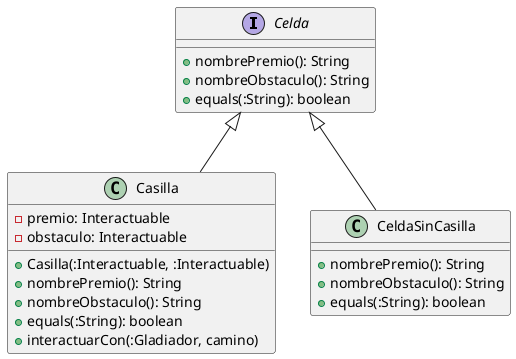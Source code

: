 @startuml

interface Celda {
    + nombrePremio(): String
    + nombreObstaculo(): String
    + equals(:String): boolean
}

class Casilla {
    - premio: Interactuable
    - obstaculo: Interactuable
    + Casilla(:Interactuable, :Interactuable)
    + nombrePremio(): String
    + nombreObstaculo(): String
    + equals(:String): boolean
    + interactuarCon(:Gladiador, camino)
}

class CeldaSinCasilla {
    + nombrePremio(): String
    + nombreObstaculo(): String
    + equals(:String): boolean
}

Celda <|-- CeldaSinCasilla
Celda <|-- Casilla

@enduml